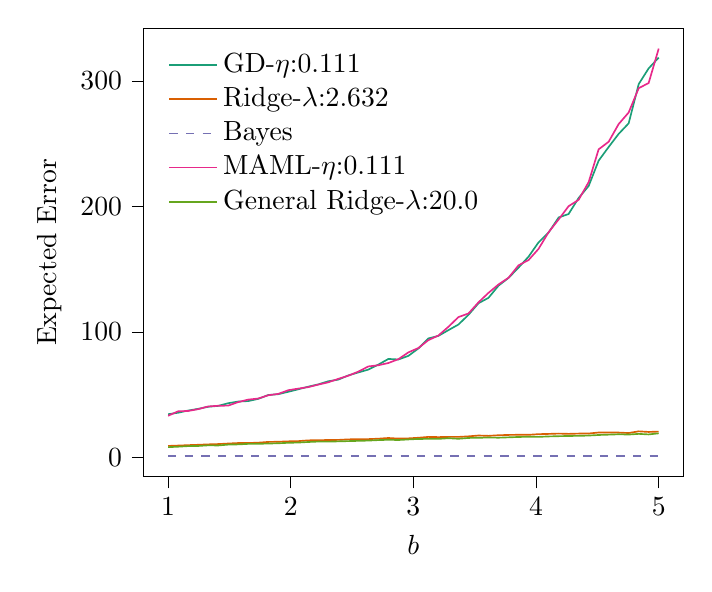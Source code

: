 % This file was created with tikzplotlib v0.10.1.
\begin{tikzpicture}

\definecolor{chocolate217952}{RGB}{217,95,2}
\definecolor{darkcyan27158119}{RGB}{27,158,119}
\definecolor{darkgray176}{RGB}{176,176,176}
\definecolor{deeppink23141138}{RGB}{231,41,138}
\definecolor{lightslategray117112179}{RGB}{117,112,179}
\definecolor{olivedrab10216630}{RGB}{102,166,30}

\begin{axis}[
legend cell align={left},
legend style={
  fill opacity=0.8,
  draw opacity=1,
  text opacity=1,
  at={(0.03,0.97)},
  anchor=north west,
  draw=none
},
tick align=outside,
tick pos=left,
x grid style={darkgray176},
xlabel={\(\displaystyle b\)},
xmin=0.8, xmax=5.2,
xtick style={color=black},
y grid style={darkgray176},
ylabel={Expected Error},
ymin=-15.234, ymax=341.912,
ytick style={color=black}
]
\addplot [semithick, darkcyan27158119]
table {%
1 34.427
1.082 35.612
1.163 37.346
1.245 38.697
1.327 40.359
1.408 41.046
1.49 43.199
1.571 44.503
1.653 44.888
1.735 46.655
1.816 49.71
1.898 50.381
1.98 52.291
2.061 54.281
2.143 56.375
2.224 58.193
2.306 60.673
2.388 61.985
2.469 65.321
2.551 67.707
2.633 69.979
2.714 73.943
2.796 78.461
2.878 78.026
2.959 80.907
3.041 86.826
3.122 94.789
3.204 96.842
3.286 101.437
3.367 105.854
3.449 113.607
3.531 122.858
3.612 127.13
3.694 136.83
3.776 143.047
3.857 151.195
3.939 159.967
4.02 171.282
4.102 179.134
4.184 191.16
4.265 193.874
4.347 206.67
4.429 216.248
4.51 236.385
4.592 247.315
4.673 257.68
4.755 266.144
4.837 297.412
4.918 309.926
5 318.482
};
\addlegendentry{GD-$\eta$:0.111}
\addplot [semithick, chocolate217952]
table {%
1 9.167
1.082 9.453
1.163 9.774
1.245 10.066
1.327 10.4
1.408 10.64
1.49 11.073
1.571 11.459
1.653 11.497
1.735 11.752
1.816 12.342
1.898 12.49
1.98 12.812
2.061 12.982
2.143 13.589
2.224 13.775
2.306 13.844
2.388 13.966
2.469 14.377
2.551 14.574
2.633 14.592
2.714 14.927
2.796 15.478
2.878 15.008
2.959 15.18
3.041 15.668
3.122 16.348
3.204 16.179
3.286 16.341
3.367 16.34
3.449 16.786
3.531 17.457
3.612 17.185
3.694 17.679
3.776 17.92
3.857 18.039
3.939 17.999
4.02 18.534
4.102 18.728
4.184 18.996
4.265 18.771
4.347 18.994
4.429 19.052
4.51 19.847
4.592 19.807
4.673 19.805
4.755 19.433
4.837 20.792
4.918 20.298
5 20.588
};
\addlegendentry{Ridge-$\lambda$:2.632}
\addplot [semithick, lightslategray117112179, dashed]
table {%
1 1.0
1.082 1.0
1.163 1.0
1.245 1.0
1.327 1.0
1.408 1.0
1.49 1.0
1.571 1.0
1.653 1.0
1.735 1.0
1.816 1.0
1.898 1.0
1.98 1.0
2.061 1.0
2.143 1.0
2.224 1.0
2.306 1.0
2.388 1.0
2.469 1.0
2.551 1.0
2.633 1.0
2.714 1.0
2.796 1.0
2.878 1.0
2.959 1.0
3.041 1.0
3.122 1.0
3.204 1.0
3.286 1.0
3.367 1.0
3.449 1.0
3.531 1.0
3.612 1.0
3.694 1.0
3.776 1.0
3.857 1.0
3.939 1.0
4.02 1.0
4.102 1.0
4.184 1.0
4.265 1.0
4.347 1.0
4.429 1.0
4.51 1.0
4.592 1.0
4.673 1.0
4.755 1.0
4.837 1.0
4.918 1.0
5 1.0
};
\addlegendentry{Bayes}
\addplot [semithick, deeppink23141138]
table {%
1 33.184
1.082 36.785
1.163 36.993
1.245 38.456
1.327 40.615
1.408 41.139
1.49 41.279
1.571 44.068
1.653 46.061
1.735 46.927
1.816 49.511
1.898 50.619
1.98 53.555
2.061 54.822
2.143 56.027
2.224 57.998
2.306 59.851
2.388 62.612
2.469 65.09
2.551 68.374
2.633 72.491
2.714 73.435
2.796 75.211
2.878 78.299
2.959 83.679
3.041 87.188
3.122 93.431
3.204 97.133
3.286 104.114
3.367 111.79
3.449 114.683
3.531 123.577
3.612 131.1
3.694 137.786
3.776 143.163
3.857 153.022
3.939 157.247
4.02 166.1
4.102 179.369
4.184 189.563
4.265 200.111
4.347 205.211
4.429 219.355
4.51 245.394
4.592 251.481
4.673 265.501
4.755 274.769
4.837 294.148
4.918 298.253
5 325.678
};
\addlegendentry{MAML-$\eta$:0.111}
\addplot [semithick, olivedrab10216630]
table {%
1 8.176
1.082 8.543
1.163 9.02
1.245 9.118
1.327 9.636
1.408 9.52
1.49 10.206
1.571 10.377
1.653 10.794
1.735 10.84
1.816 11.055
1.898 11.273
1.98 11.652
2.061 11.836
2.143 12.293
2.224 12.631
2.306 12.558
2.388 12.793
2.469 12.996
2.551 13.197
2.633 13.415
2.714 13.802
2.796 14.052
2.878 13.869
2.959 14.32
3.041 14.727
3.122 14.757
3.204 14.777
3.286 15.306
3.367 14.846
3.449 15.519
3.531 15.665
3.612 15.831
3.694 15.709
3.776 15.998
3.857 16.29
3.939 16.452
4.02 16.384
4.102 16.717
4.184 16.922
4.265 17.083
4.347 17.189
4.429 17.414
4.51 17.87
4.592 18.144
4.673 18.429
4.755 18.228
4.837 18.76
4.918 18.319
5 19.208
};
\addlegendentry{General Ridge-$\lambda$:20.0}
\end{axis}

\end{tikzpicture}
